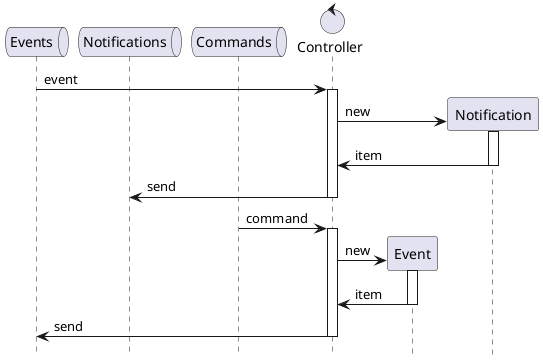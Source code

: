 @startuml
'https://plantuml.com/sequence-diagram

hide footbox

queue Events
queue Notifications
queue Commands
control Controller
participant Event

Events -> Controller: event
activate Controller
create Notification
Controller -> Notification: new
activate Notification
Notification -> Controller: item
deactivate Notification
Controller -> Notifications: send
deactivate Controller

Commands -> Controller: command
activate Controller
create Event
Controller -> Event: new
activate Event
Event -> Controller: item
deactivate Event
Controller -> Events: send
deactivate Controller


@enduml